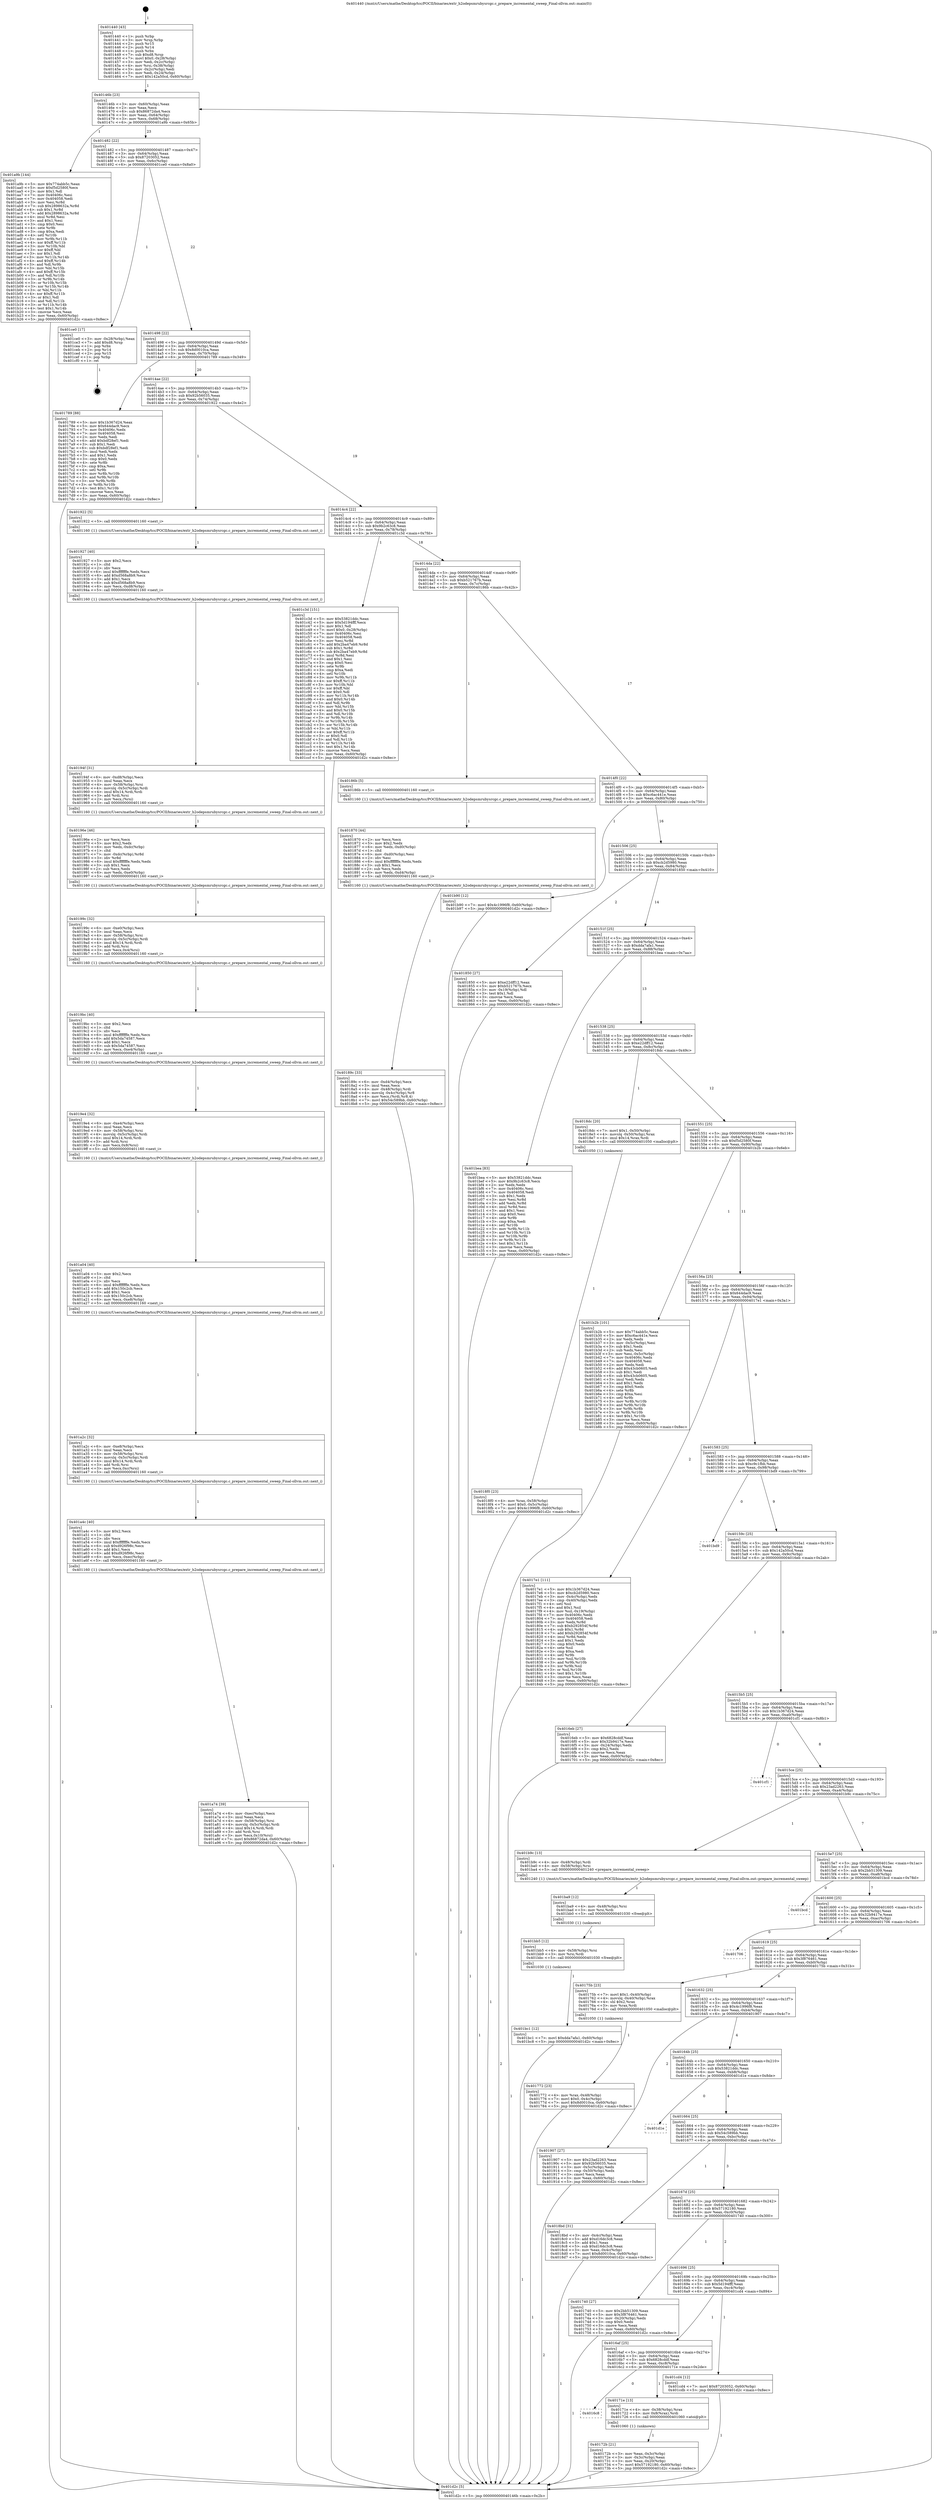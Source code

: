 digraph "0x401440" {
  label = "0x401440 (/mnt/c/Users/mathe/Desktop/tcc/POCII/binaries/extr_h2odepsmrubysrcgc.c_prepare_incremental_sweep_Final-ollvm.out::main(0))"
  labelloc = "t"
  node[shape=record]

  Entry [label="",width=0.3,height=0.3,shape=circle,fillcolor=black,style=filled]
  "0x40146b" [label="{
     0x40146b [23]\l
     | [instrs]\l
     &nbsp;&nbsp;0x40146b \<+3\>: mov -0x60(%rbp),%eax\l
     &nbsp;&nbsp;0x40146e \<+2\>: mov %eax,%ecx\l
     &nbsp;&nbsp;0x401470 \<+6\>: sub $0x86872da4,%ecx\l
     &nbsp;&nbsp;0x401476 \<+3\>: mov %eax,-0x64(%rbp)\l
     &nbsp;&nbsp;0x401479 \<+3\>: mov %ecx,-0x68(%rbp)\l
     &nbsp;&nbsp;0x40147c \<+6\>: je 0000000000401a9b \<main+0x65b\>\l
  }"]
  "0x401a9b" [label="{
     0x401a9b [144]\l
     | [instrs]\l
     &nbsp;&nbsp;0x401a9b \<+5\>: mov $0x774abb5c,%eax\l
     &nbsp;&nbsp;0x401aa0 \<+5\>: mov $0xf5d2580f,%ecx\l
     &nbsp;&nbsp;0x401aa5 \<+2\>: mov $0x1,%dl\l
     &nbsp;&nbsp;0x401aa7 \<+7\>: mov 0x40406c,%esi\l
     &nbsp;&nbsp;0x401aae \<+7\>: mov 0x404058,%edi\l
     &nbsp;&nbsp;0x401ab5 \<+3\>: mov %esi,%r8d\l
     &nbsp;&nbsp;0x401ab8 \<+7\>: sub $0x2898632a,%r8d\l
     &nbsp;&nbsp;0x401abf \<+4\>: sub $0x1,%r8d\l
     &nbsp;&nbsp;0x401ac3 \<+7\>: add $0x2898632a,%r8d\l
     &nbsp;&nbsp;0x401aca \<+4\>: imul %r8d,%esi\l
     &nbsp;&nbsp;0x401ace \<+3\>: and $0x1,%esi\l
     &nbsp;&nbsp;0x401ad1 \<+3\>: cmp $0x0,%esi\l
     &nbsp;&nbsp;0x401ad4 \<+4\>: sete %r9b\l
     &nbsp;&nbsp;0x401ad8 \<+3\>: cmp $0xa,%edi\l
     &nbsp;&nbsp;0x401adb \<+4\>: setl %r10b\l
     &nbsp;&nbsp;0x401adf \<+3\>: mov %r9b,%r11b\l
     &nbsp;&nbsp;0x401ae2 \<+4\>: xor $0xff,%r11b\l
     &nbsp;&nbsp;0x401ae6 \<+3\>: mov %r10b,%bl\l
     &nbsp;&nbsp;0x401ae9 \<+3\>: xor $0xff,%bl\l
     &nbsp;&nbsp;0x401aec \<+3\>: xor $0x1,%dl\l
     &nbsp;&nbsp;0x401aef \<+3\>: mov %r11b,%r14b\l
     &nbsp;&nbsp;0x401af2 \<+4\>: and $0xff,%r14b\l
     &nbsp;&nbsp;0x401af6 \<+3\>: and %dl,%r9b\l
     &nbsp;&nbsp;0x401af9 \<+3\>: mov %bl,%r15b\l
     &nbsp;&nbsp;0x401afc \<+4\>: and $0xff,%r15b\l
     &nbsp;&nbsp;0x401b00 \<+3\>: and %dl,%r10b\l
     &nbsp;&nbsp;0x401b03 \<+3\>: or %r9b,%r14b\l
     &nbsp;&nbsp;0x401b06 \<+3\>: or %r10b,%r15b\l
     &nbsp;&nbsp;0x401b09 \<+3\>: xor %r15b,%r14b\l
     &nbsp;&nbsp;0x401b0c \<+3\>: or %bl,%r11b\l
     &nbsp;&nbsp;0x401b0f \<+4\>: xor $0xff,%r11b\l
     &nbsp;&nbsp;0x401b13 \<+3\>: or $0x1,%dl\l
     &nbsp;&nbsp;0x401b16 \<+3\>: and %dl,%r11b\l
     &nbsp;&nbsp;0x401b19 \<+3\>: or %r11b,%r14b\l
     &nbsp;&nbsp;0x401b1c \<+4\>: test $0x1,%r14b\l
     &nbsp;&nbsp;0x401b20 \<+3\>: cmovne %ecx,%eax\l
     &nbsp;&nbsp;0x401b23 \<+3\>: mov %eax,-0x60(%rbp)\l
     &nbsp;&nbsp;0x401b26 \<+5\>: jmp 0000000000401d2c \<main+0x8ec\>\l
  }"]
  "0x401482" [label="{
     0x401482 [22]\l
     | [instrs]\l
     &nbsp;&nbsp;0x401482 \<+5\>: jmp 0000000000401487 \<main+0x47\>\l
     &nbsp;&nbsp;0x401487 \<+3\>: mov -0x64(%rbp),%eax\l
     &nbsp;&nbsp;0x40148a \<+5\>: sub $0x87203052,%eax\l
     &nbsp;&nbsp;0x40148f \<+3\>: mov %eax,-0x6c(%rbp)\l
     &nbsp;&nbsp;0x401492 \<+6\>: je 0000000000401ce0 \<main+0x8a0\>\l
  }"]
  Exit [label="",width=0.3,height=0.3,shape=circle,fillcolor=black,style=filled,peripheries=2]
  "0x401ce0" [label="{
     0x401ce0 [17]\l
     | [instrs]\l
     &nbsp;&nbsp;0x401ce0 \<+3\>: mov -0x28(%rbp),%eax\l
     &nbsp;&nbsp;0x401ce3 \<+7\>: add $0xd8,%rsp\l
     &nbsp;&nbsp;0x401cea \<+1\>: pop %rbx\l
     &nbsp;&nbsp;0x401ceb \<+2\>: pop %r14\l
     &nbsp;&nbsp;0x401ced \<+2\>: pop %r15\l
     &nbsp;&nbsp;0x401cef \<+1\>: pop %rbp\l
     &nbsp;&nbsp;0x401cf0 \<+1\>: ret\l
  }"]
  "0x401498" [label="{
     0x401498 [22]\l
     | [instrs]\l
     &nbsp;&nbsp;0x401498 \<+5\>: jmp 000000000040149d \<main+0x5d\>\l
     &nbsp;&nbsp;0x40149d \<+3\>: mov -0x64(%rbp),%eax\l
     &nbsp;&nbsp;0x4014a0 \<+5\>: sub $0x8d0010ca,%eax\l
     &nbsp;&nbsp;0x4014a5 \<+3\>: mov %eax,-0x70(%rbp)\l
     &nbsp;&nbsp;0x4014a8 \<+6\>: je 0000000000401789 \<main+0x349\>\l
  }"]
  "0x401bc1" [label="{
     0x401bc1 [12]\l
     | [instrs]\l
     &nbsp;&nbsp;0x401bc1 \<+7\>: movl $0xdda7afa1,-0x60(%rbp)\l
     &nbsp;&nbsp;0x401bc8 \<+5\>: jmp 0000000000401d2c \<main+0x8ec\>\l
  }"]
  "0x401789" [label="{
     0x401789 [88]\l
     | [instrs]\l
     &nbsp;&nbsp;0x401789 \<+5\>: mov $0x1b367d24,%eax\l
     &nbsp;&nbsp;0x40178e \<+5\>: mov $0x644dac9,%ecx\l
     &nbsp;&nbsp;0x401793 \<+7\>: mov 0x40406c,%edx\l
     &nbsp;&nbsp;0x40179a \<+7\>: mov 0x404058,%esi\l
     &nbsp;&nbsp;0x4017a1 \<+2\>: mov %edx,%edi\l
     &nbsp;&nbsp;0x4017a3 \<+6\>: add $0xbdf28ef1,%edi\l
     &nbsp;&nbsp;0x4017a9 \<+3\>: sub $0x1,%edi\l
     &nbsp;&nbsp;0x4017ac \<+6\>: sub $0xbdf28ef1,%edi\l
     &nbsp;&nbsp;0x4017b2 \<+3\>: imul %edi,%edx\l
     &nbsp;&nbsp;0x4017b5 \<+3\>: and $0x1,%edx\l
     &nbsp;&nbsp;0x4017b8 \<+3\>: cmp $0x0,%edx\l
     &nbsp;&nbsp;0x4017bb \<+4\>: sete %r8b\l
     &nbsp;&nbsp;0x4017bf \<+3\>: cmp $0xa,%esi\l
     &nbsp;&nbsp;0x4017c2 \<+4\>: setl %r9b\l
     &nbsp;&nbsp;0x4017c6 \<+3\>: mov %r8b,%r10b\l
     &nbsp;&nbsp;0x4017c9 \<+3\>: and %r9b,%r10b\l
     &nbsp;&nbsp;0x4017cc \<+3\>: xor %r9b,%r8b\l
     &nbsp;&nbsp;0x4017cf \<+3\>: or %r8b,%r10b\l
     &nbsp;&nbsp;0x4017d2 \<+4\>: test $0x1,%r10b\l
     &nbsp;&nbsp;0x4017d6 \<+3\>: cmovne %ecx,%eax\l
     &nbsp;&nbsp;0x4017d9 \<+3\>: mov %eax,-0x60(%rbp)\l
     &nbsp;&nbsp;0x4017dc \<+5\>: jmp 0000000000401d2c \<main+0x8ec\>\l
  }"]
  "0x4014ae" [label="{
     0x4014ae [22]\l
     | [instrs]\l
     &nbsp;&nbsp;0x4014ae \<+5\>: jmp 00000000004014b3 \<main+0x73\>\l
     &nbsp;&nbsp;0x4014b3 \<+3\>: mov -0x64(%rbp),%eax\l
     &nbsp;&nbsp;0x4014b6 \<+5\>: sub $0x92b56035,%eax\l
     &nbsp;&nbsp;0x4014bb \<+3\>: mov %eax,-0x74(%rbp)\l
     &nbsp;&nbsp;0x4014be \<+6\>: je 0000000000401922 \<main+0x4e2\>\l
  }"]
  "0x401bb5" [label="{
     0x401bb5 [12]\l
     | [instrs]\l
     &nbsp;&nbsp;0x401bb5 \<+4\>: mov -0x58(%rbp),%rsi\l
     &nbsp;&nbsp;0x401bb9 \<+3\>: mov %rsi,%rdi\l
     &nbsp;&nbsp;0x401bbc \<+5\>: call 0000000000401030 \<free@plt\>\l
     | [calls]\l
     &nbsp;&nbsp;0x401030 \{1\} (unknown)\l
  }"]
  "0x401922" [label="{
     0x401922 [5]\l
     | [instrs]\l
     &nbsp;&nbsp;0x401922 \<+5\>: call 0000000000401160 \<next_i\>\l
     | [calls]\l
     &nbsp;&nbsp;0x401160 \{1\} (/mnt/c/Users/mathe/Desktop/tcc/POCII/binaries/extr_h2odepsmrubysrcgc.c_prepare_incremental_sweep_Final-ollvm.out::next_i)\l
  }"]
  "0x4014c4" [label="{
     0x4014c4 [22]\l
     | [instrs]\l
     &nbsp;&nbsp;0x4014c4 \<+5\>: jmp 00000000004014c9 \<main+0x89\>\l
     &nbsp;&nbsp;0x4014c9 \<+3\>: mov -0x64(%rbp),%eax\l
     &nbsp;&nbsp;0x4014cc \<+5\>: sub $0x9b2c63c8,%eax\l
     &nbsp;&nbsp;0x4014d1 \<+3\>: mov %eax,-0x78(%rbp)\l
     &nbsp;&nbsp;0x4014d4 \<+6\>: je 0000000000401c3d \<main+0x7fd\>\l
  }"]
  "0x401ba9" [label="{
     0x401ba9 [12]\l
     | [instrs]\l
     &nbsp;&nbsp;0x401ba9 \<+4\>: mov -0x48(%rbp),%rsi\l
     &nbsp;&nbsp;0x401bad \<+3\>: mov %rsi,%rdi\l
     &nbsp;&nbsp;0x401bb0 \<+5\>: call 0000000000401030 \<free@plt\>\l
     | [calls]\l
     &nbsp;&nbsp;0x401030 \{1\} (unknown)\l
  }"]
  "0x401c3d" [label="{
     0x401c3d [151]\l
     | [instrs]\l
     &nbsp;&nbsp;0x401c3d \<+5\>: mov $0x53821ddc,%eax\l
     &nbsp;&nbsp;0x401c42 \<+5\>: mov $0x5d194fff,%ecx\l
     &nbsp;&nbsp;0x401c47 \<+2\>: mov $0x1,%dl\l
     &nbsp;&nbsp;0x401c49 \<+7\>: movl $0x0,-0x28(%rbp)\l
     &nbsp;&nbsp;0x401c50 \<+7\>: mov 0x40406c,%esi\l
     &nbsp;&nbsp;0x401c57 \<+7\>: mov 0x404058,%edi\l
     &nbsp;&nbsp;0x401c5e \<+3\>: mov %esi,%r8d\l
     &nbsp;&nbsp;0x401c61 \<+7\>: add $0x2ba47eb9,%r8d\l
     &nbsp;&nbsp;0x401c68 \<+4\>: sub $0x1,%r8d\l
     &nbsp;&nbsp;0x401c6c \<+7\>: sub $0x2ba47eb9,%r8d\l
     &nbsp;&nbsp;0x401c73 \<+4\>: imul %r8d,%esi\l
     &nbsp;&nbsp;0x401c77 \<+3\>: and $0x1,%esi\l
     &nbsp;&nbsp;0x401c7a \<+3\>: cmp $0x0,%esi\l
     &nbsp;&nbsp;0x401c7d \<+4\>: sete %r9b\l
     &nbsp;&nbsp;0x401c81 \<+3\>: cmp $0xa,%edi\l
     &nbsp;&nbsp;0x401c84 \<+4\>: setl %r10b\l
     &nbsp;&nbsp;0x401c88 \<+3\>: mov %r9b,%r11b\l
     &nbsp;&nbsp;0x401c8b \<+4\>: xor $0xff,%r11b\l
     &nbsp;&nbsp;0x401c8f \<+3\>: mov %r10b,%bl\l
     &nbsp;&nbsp;0x401c92 \<+3\>: xor $0xff,%bl\l
     &nbsp;&nbsp;0x401c95 \<+3\>: xor $0x0,%dl\l
     &nbsp;&nbsp;0x401c98 \<+3\>: mov %r11b,%r14b\l
     &nbsp;&nbsp;0x401c9b \<+4\>: and $0x0,%r14b\l
     &nbsp;&nbsp;0x401c9f \<+3\>: and %dl,%r9b\l
     &nbsp;&nbsp;0x401ca2 \<+3\>: mov %bl,%r15b\l
     &nbsp;&nbsp;0x401ca5 \<+4\>: and $0x0,%r15b\l
     &nbsp;&nbsp;0x401ca9 \<+3\>: and %dl,%r10b\l
     &nbsp;&nbsp;0x401cac \<+3\>: or %r9b,%r14b\l
     &nbsp;&nbsp;0x401caf \<+3\>: or %r10b,%r15b\l
     &nbsp;&nbsp;0x401cb2 \<+3\>: xor %r15b,%r14b\l
     &nbsp;&nbsp;0x401cb5 \<+3\>: or %bl,%r11b\l
     &nbsp;&nbsp;0x401cb8 \<+4\>: xor $0xff,%r11b\l
     &nbsp;&nbsp;0x401cbc \<+3\>: or $0x0,%dl\l
     &nbsp;&nbsp;0x401cbf \<+3\>: and %dl,%r11b\l
     &nbsp;&nbsp;0x401cc2 \<+3\>: or %r11b,%r14b\l
     &nbsp;&nbsp;0x401cc5 \<+4\>: test $0x1,%r14b\l
     &nbsp;&nbsp;0x401cc9 \<+3\>: cmovne %ecx,%eax\l
     &nbsp;&nbsp;0x401ccc \<+3\>: mov %eax,-0x60(%rbp)\l
     &nbsp;&nbsp;0x401ccf \<+5\>: jmp 0000000000401d2c \<main+0x8ec\>\l
  }"]
  "0x4014da" [label="{
     0x4014da [22]\l
     | [instrs]\l
     &nbsp;&nbsp;0x4014da \<+5\>: jmp 00000000004014df \<main+0x9f\>\l
     &nbsp;&nbsp;0x4014df \<+3\>: mov -0x64(%rbp),%eax\l
     &nbsp;&nbsp;0x4014e2 \<+5\>: sub $0xb521767b,%eax\l
     &nbsp;&nbsp;0x4014e7 \<+3\>: mov %eax,-0x7c(%rbp)\l
     &nbsp;&nbsp;0x4014ea \<+6\>: je 000000000040186b \<main+0x42b\>\l
  }"]
  "0x401a74" [label="{
     0x401a74 [39]\l
     | [instrs]\l
     &nbsp;&nbsp;0x401a74 \<+6\>: mov -0xec(%rbp),%ecx\l
     &nbsp;&nbsp;0x401a7a \<+3\>: imul %eax,%ecx\l
     &nbsp;&nbsp;0x401a7d \<+4\>: mov -0x58(%rbp),%rsi\l
     &nbsp;&nbsp;0x401a81 \<+4\>: movslq -0x5c(%rbp),%rdi\l
     &nbsp;&nbsp;0x401a85 \<+4\>: imul $0x14,%rdi,%rdi\l
     &nbsp;&nbsp;0x401a89 \<+3\>: add %rdi,%rsi\l
     &nbsp;&nbsp;0x401a8c \<+3\>: mov %ecx,0x10(%rsi)\l
     &nbsp;&nbsp;0x401a8f \<+7\>: movl $0x86872da4,-0x60(%rbp)\l
     &nbsp;&nbsp;0x401a96 \<+5\>: jmp 0000000000401d2c \<main+0x8ec\>\l
  }"]
  "0x40186b" [label="{
     0x40186b [5]\l
     | [instrs]\l
     &nbsp;&nbsp;0x40186b \<+5\>: call 0000000000401160 \<next_i\>\l
     | [calls]\l
     &nbsp;&nbsp;0x401160 \{1\} (/mnt/c/Users/mathe/Desktop/tcc/POCII/binaries/extr_h2odepsmrubysrcgc.c_prepare_incremental_sweep_Final-ollvm.out::next_i)\l
  }"]
  "0x4014f0" [label="{
     0x4014f0 [22]\l
     | [instrs]\l
     &nbsp;&nbsp;0x4014f0 \<+5\>: jmp 00000000004014f5 \<main+0xb5\>\l
     &nbsp;&nbsp;0x4014f5 \<+3\>: mov -0x64(%rbp),%eax\l
     &nbsp;&nbsp;0x4014f8 \<+5\>: sub $0xc6ac441e,%eax\l
     &nbsp;&nbsp;0x4014fd \<+3\>: mov %eax,-0x80(%rbp)\l
     &nbsp;&nbsp;0x401500 \<+6\>: je 0000000000401b90 \<main+0x750\>\l
  }"]
  "0x401a4c" [label="{
     0x401a4c [40]\l
     | [instrs]\l
     &nbsp;&nbsp;0x401a4c \<+5\>: mov $0x2,%ecx\l
     &nbsp;&nbsp;0x401a51 \<+1\>: cltd\l
     &nbsp;&nbsp;0x401a52 \<+2\>: idiv %ecx\l
     &nbsp;&nbsp;0x401a54 \<+6\>: imul $0xfffffffe,%edx,%ecx\l
     &nbsp;&nbsp;0x401a5a \<+6\>: sub $0xd926f98c,%ecx\l
     &nbsp;&nbsp;0x401a60 \<+3\>: add $0x1,%ecx\l
     &nbsp;&nbsp;0x401a63 \<+6\>: add $0xd926f98c,%ecx\l
     &nbsp;&nbsp;0x401a69 \<+6\>: mov %ecx,-0xec(%rbp)\l
     &nbsp;&nbsp;0x401a6f \<+5\>: call 0000000000401160 \<next_i\>\l
     | [calls]\l
     &nbsp;&nbsp;0x401160 \{1\} (/mnt/c/Users/mathe/Desktop/tcc/POCII/binaries/extr_h2odepsmrubysrcgc.c_prepare_incremental_sweep_Final-ollvm.out::next_i)\l
  }"]
  "0x401b90" [label="{
     0x401b90 [12]\l
     | [instrs]\l
     &nbsp;&nbsp;0x401b90 \<+7\>: movl $0x4c1996f8,-0x60(%rbp)\l
     &nbsp;&nbsp;0x401b97 \<+5\>: jmp 0000000000401d2c \<main+0x8ec\>\l
  }"]
  "0x401506" [label="{
     0x401506 [25]\l
     | [instrs]\l
     &nbsp;&nbsp;0x401506 \<+5\>: jmp 000000000040150b \<main+0xcb\>\l
     &nbsp;&nbsp;0x40150b \<+3\>: mov -0x64(%rbp),%eax\l
     &nbsp;&nbsp;0x40150e \<+5\>: sub $0xcb2d5980,%eax\l
     &nbsp;&nbsp;0x401513 \<+6\>: mov %eax,-0x84(%rbp)\l
     &nbsp;&nbsp;0x401519 \<+6\>: je 0000000000401850 \<main+0x410\>\l
  }"]
  "0x401a2c" [label="{
     0x401a2c [32]\l
     | [instrs]\l
     &nbsp;&nbsp;0x401a2c \<+6\>: mov -0xe8(%rbp),%ecx\l
     &nbsp;&nbsp;0x401a32 \<+3\>: imul %eax,%ecx\l
     &nbsp;&nbsp;0x401a35 \<+4\>: mov -0x58(%rbp),%rsi\l
     &nbsp;&nbsp;0x401a39 \<+4\>: movslq -0x5c(%rbp),%rdi\l
     &nbsp;&nbsp;0x401a3d \<+4\>: imul $0x14,%rdi,%rdi\l
     &nbsp;&nbsp;0x401a41 \<+3\>: add %rdi,%rsi\l
     &nbsp;&nbsp;0x401a44 \<+3\>: mov %ecx,0xc(%rsi)\l
     &nbsp;&nbsp;0x401a47 \<+5\>: call 0000000000401160 \<next_i\>\l
     | [calls]\l
     &nbsp;&nbsp;0x401160 \{1\} (/mnt/c/Users/mathe/Desktop/tcc/POCII/binaries/extr_h2odepsmrubysrcgc.c_prepare_incremental_sweep_Final-ollvm.out::next_i)\l
  }"]
  "0x401850" [label="{
     0x401850 [27]\l
     | [instrs]\l
     &nbsp;&nbsp;0x401850 \<+5\>: mov $0xe22dff12,%eax\l
     &nbsp;&nbsp;0x401855 \<+5\>: mov $0xb521767b,%ecx\l
     &nbsp;&nbsp;0x40185a \<+3\>: mov -0x19(%rbp),%dl\l
     &nbsp;&nbsp;0x40185d \<+3\>: test $0x1,%dl\l
     &nbsp;&nbsp;0x401860 \<+3\>: cmovne %ecx,%eax\l
     &nbsp;&nbsp;0x401863 \<+3\>: mov %eax,-0x60(%rbp)\l
     &nbsp;&nbsp;0x401866 \<+5\>: jmp 0000000000401d2c \<main+0x8ec\>\l
  }"]
  "0x40151f" [label="{
     0x40151f [25]\l
     | [instrs]\l
     &nbsp;&nbsp;0x40151f \<+5\>: jmp 0000000000401524 \<main+0xe4\>\l
     &nbsp;&nbsp;0x401524 \<+3\>: mov -0x64(%rbp),%eax\l
     &nbsp;&nbsp;0x401527 \<+5\>: sub $0xdda7afa1,%eax\l
     &nbsp;&nbsp;0x40152c \<+6\>: mov %eax,-0x88(%rbp)\l
     &nbsp;&nbsp;0x401532 \<+6\>: je 0000000000401bea \<main+0x7aa\>\l
  }"]
  "0x401a04" [label="{
     0x401a04 [40]\l
     | [instrs]\l
     &nbsp;&nbsp;0x401a04 \<+5\>: mov $0x2,%ecx\l
     &nbsp;&nbsp;0x401a09 \<+1\>: cltd\l
     &nbsp;&nbsp;0x401a0a \<+2\>: idiv %ecx\l
     &nbsp;&nbsp;0x401a0c \<+6\>: imul $0xfffffffe,%edx,%ecx\l
     &nbsp;&nbsp;0x401a12 \<+6\>: add $0x150c2cb,%ecx\l
     &nbsp;&nbsp;0x401a18 \<+3\>: add $0x1,%ecx\l
     &nbsp;&nbsp;0x401a1b \<+6\>: sub $0x150c2cb,%ecx\l
     &nbsp;&nbsp;0x401a21 \<+6\>: mov %ecx,-0xe8(%rbp)\l
     &nbsp;&nbsp;0x401a27 \<+5\>: call 0000000000401160 \<next_i\>\l
     | [calls]\l
     &nbsp;&nbsp;0x401160 \{1\} (/mnt/c/Users/mathe/Desktop/tcc/POCII/binaries/extr_h2odepsmrubysrcgc.c_prepare_incremental_sweep_Final-ollvm.out::next_i)\l
  }"]
  "0x401bea" [label="{
     0x401bea [83]\l
     | [instrs]\l
     &nbsp;&nbsp;0x401bea \<+5\>: mov $0x53821ddc,%eax\l
     &nbsp;&nbsp;0x401bef \<+5\>: mov $0x9b2c63c8,%ecx\l
     &nbsp;&nbsp;0x401bf4 \<+2\>: xor %edx,%edx\l
     &nbsp;&nbsp;0x401bf6 \<+7\>: mov 0x40406c,%esi\l
     &nbsp;&nbsp;0x401bfd \<+7\>: mov 0x404058,%edi\l
     &nbsp;&nbsp;0x401c04 \<+3\>: sub $0x1,%edx\l
     &nbsp;&nbsp;0x401c07 \<+3\>: mov %esi,%r8d\l
     &nbsp;&nbsp;0x401c0a \<+3\>: add %edx,%r8d\l
     &nbsp;&nbsp;0x401c0d \<+4\>: imul %r8d,%esi\l
     &nbsp;&nbsp;0x401c11 \<+3\>: and $0x1,%esi\l
     &nbsp;&nbsp;0x401c14 \<+3\>: cmp $0x0,%esi\l
     &nbsp;&nbsp;0x401c17 \<+4\>: sete %r9b\l
     &nbsp;&nbsp;0x401c1b \<+3\>: cmp $0xa,%edi\l
     &nbsp;&nbsp;0x401c1e \<+4\>: setl %r10b\l
     &nbsp;&nbsp;0x401c22 \<+3\>: mov %r9b,%r11b\l
     &nbsp;&nbsp;0x401c25 \<+3\>: and %r10b,%r11b\l
     &nbsp;&nbsp;0x401c28 \<+3\>: xor %r10b,%r9b\l
     &nbsp;&nbsp;0x401c2b \<+3\>: or %r9b,%r11b\l
     &nbsp;&nbsp;0x401c2e \<+4\>: test $0x1,%r11b\l
     &nbsp;&nbsp;0x401c32 \<+3\>: cmovne %ecx,%eax\l
     &nbsp;&nbsp;0x401c35 \<+3\>: mov %eax,-0x60(%rbp)\l
     &nbsp;&nbsp;0x401c38 \<+5\>: jmp 0000000000401d2c \<main+0x8ec\>\l
  }"]
  "0x401538" [label="{
     0x401538 [25]\l
     | [instrs]\l
     &nbsp;&nbsp;0x401538 \<+5\>: jmp 000000000040153d \<main+0xfd\>\l
     &nbsp;&nbsp;0x40153d \<+3\>: mov -0x64(%rbp),%eax\l
     &nbsp;&nbsp;0x401540 \<+5\>: sub $0xe22dff12,%eax\l
     &nbsp;&nbsp;0x401545 \<+6\>: mov %eax,-0x8c(%rbp)\l
     &nbsp;&nbsp;0x40154b \<+6\>: je 00000000004018dc \<main+0x49c\>\l
  }"]
  "0x4019e4" [label="{
     0x4019e4 [32]\l
     | [instrs]\l
     &nbsp;&nbsp;0x4019e4 \<+6\>: mov -0xe4(%rbp),%ecx\l
     &nbsp;&nbsp;0x4019ea \<+3\>: imul %eax,%ecx\l
     &nbsp;&nbsp;0x4019ed \<+4\>: mov -0x58(%rbp),%rsi\l
     &nbsp;&nbsp;0x4019f1 \<+4\>: movslq -0x5c(%rbp),%rdi\l
     &nbsp;&nbsp;0x4019f5 \<+4\>: imul $0x14,%rdi,%rdi\l
     &nbsp;&nbsp;0x4019f9 \<+3\>: add %rdi,%rsi\l
     &nbsp;&nbsp;0x4019fc \<+3\>: mov %ecx,0x8(%rsi)\l
     &nbsp;&nbsp;0x4019ff \<+5\>: call 0000000000401160 \<next_i\>\l
     | [calls]\l
     &nbsp;&nbsp;0x401160 \{1\} (/mnt/c/Users/mathe/Desktop/tcc/POCII/binaries/extr_h2odepsmrubysrcgc.c_prepare_incremental_sweep_Final-ollvm.out::next_i)\l
  }"]
  "0x4018dc" [label="{
     0x4018dc [20]\l
     | [instrs]\l
     &nbsp;&nbsp;0x4018dc \<+7\>: movl $0x1,-0x50(%rbp)\l
     &nbsp;&nbsp;0x4018e3 \<+4\>: movslq -0x50(%rbp),%rax\l
     &nbsp;&nbsp;0x4018e7 \<+4\>: imul $0x14,%rax,%rdi\l
     &nbsp;&nbsp;0x4018eb \<+5\>: call 0000000000401050 \<malloc@plt\>\l
     | [calls]\l
     &nbsp;&nbsp;0x401050 \{1\} (unknown)\l
  }"]
  "0x401551" [label="{
     0x401551 [25]\l
     | [instrs]\l
     &nbsp;&nbsp;0x401551 \<+5\>: jmp 0000000000401556 \<main+0x116\>\l
     &nbsp;&nbsp;0x401556 \<+3\>: mov -0x64(%rbp),%eax\l
     &nbsp;&nbsp;0x401559 \<+5\>: sub $0xf5d2580f,%eax\l
     &nbsp;&nbsp;0x40155e \<+6\>: mov %eax,-0x90(%rbp)\l
     &nbsp;&nbsp;0x401564 \<+6\>: je 0000000000401b2b \<main+0x6eb\>\l
  }"]
  "0x4019bc" [label="{
     0x4019bc [40]\l
     | [instrs]\l
     &nbsp;&nbsp;0x4019bc \<+5\>: mov $0x2,%ecx\l
     &nbsp;&nbsp;0x4019c1 \<+1\>: cltd\l
     &nbsp;&nbsp;0x4019c2 \<+2\>: idiv %ecx\l
     &nbsp;&nbsp;0x4019c4 \<+6\>: imul $0xfffffffe,%edx,%ecx\l
     &nbsp;&nbsp;0x4019ca \<+6\>: add $0x5da74587,%ecx\l
     &nbsp;&nbsp;0x4019d0 \<+3\>: add $0x1,%ecx\l
     &nbsp;&nbsp;0x4019d3 \<+6\>: sub $0x5da74587,%ecx\l
     &nbsp;&nbsp;0x4019d9 \<+6\>: mov %ecx,-0xe4(%rbp)\l
     &nbsp;&nbsp;0x4019df \<+5\>: call 0000000000401160 \<next_i\>\l
     | [calls]\l
     &nbsp;&nbsp;0x401160 \{1\} (/mnt/c/Users/mathe/Desktop/tcc/POCII/binaries/extr_h2odepsmrubysrcgc.c_prepare_incremental_sweep_Final-ollvm.out::next_i)\l
  }"]
  "0x401b2b" [label="{
     0x401b2b [101]\l
     | [instrs]\l
     &nbsp;&nbsp;0x401b2b \<+5\>: mov $0x774abb5c,%eax\l
     &nbsp;&nbsp;0x401b30 \<+5\>: mov $0xc6ac441e,%ecx\l
     &nbsp;&nbsp;0x401b35 \<+2\>: xor %edx,%edx\l
     &nbsp;&nbsp;0x401b37 \<+3\>: mov -0x5c(%rbp),%esi\l
     &nbsp;&nbsp;0x401b3a \<+3\>: sub $0x1,%edx\l
     &nbsp;&nbsp;0x401b3d \<+2\>: sub %edx,%esi\l
     &nbsp;&nbsp;0x401b3f \<+3\>: mov %esi,-0x5c(%rbp)\l
     &nbsp;&nbsp;0x401b42 \<+7\>: mov 0x40406c,%edx\l
     &nbsp;&nbsp;0x401b49 \<+7\>: mov 0x404058,%esi\l
     &nbsp;&nbsp;0x401b50 \<+2\>: mov %edx,%edi\l
     &nbsp;&nbsp;0x401b52 \<+6\>: add $0x43cb0605,%edi\l
     &nbsp;&nbsp;0x401b58 \<+3\>: sub $0x1,%edi\l
     &nbsp;&nbsp;0x401b5b \<+6\>: sub $0x43cb0605,%edi\l
     &nbsp;&nbsp;0x401b61 \<+3\>: imul %edi,%edx\l
     &nbsp;&nbsp;0x401b64 \<+3\>: and $0x1,%edx\l
     &nbsp;&nbsp;0x401b67 \<+3\>: cmp $0x0,%edx\l
     &nbsp;&nbsp;0x401b6a \<+4\>: sete %r8b\l
     &nbsp;&nbsp;0x401b6e \<+3\>: cmp $0xa,%esi\l
     &nbsp;&nbsp;0x401b71 \<+4\>: setl %r9b\l
     &nbsp;&nbsp;0x401b75 \<+3\>: mov %r8b,%r10b\l
     &nbsp;&nbsp;0x401b78 \<+3\>: and %r9b,%r10b\l
     &nbsp;&nbsp;0x401b7b \<+3\>: xor %r9b,%r8b\l
     &nbsp;&nbsp;0x401b7e \<+3\>: or %r8b,%r10b\l
     &nbsp;&nbsp;0x401b81 \<+4\>: test $0x1,%r10b\l
     &nbsp;&nbsp;0x401b85 \<+3\>: cmovne %ecx,%eax\l
     &nbsp;&nbsp;0x401b88 \<+3\>: mov %eax,-0x60(%rbp)\l
     &nbsp;&nbsp;0x401b8b \<+5\>: jmp 0000000000401d2c \<main+0x8ec\>\l
  }"]
  "0x40156a" [label="{
     0x40156a [25]\l
     | [instrs]\l
     &nbsp;&nbsp;0x40156a \<+5\>: jmp 000000000040156f \<main+0x12f\>\l
     &nbsp;&nbsp;0x40156f \<+3\>: mov -0x64(%rbp),%eax\l
     &nbsp;&nbsp;0x401572 \<+5\>: sub $0x644dac9,%eax\l
     &nbsp;&nbsp;0x401577 \<+6\>: mov %eax,-0x94(%rbp)\l
     &nbsp;&nbsp;0x40157d \<+6\>: je 00000000004017e1 \<main+0x3a1\>\l
  }"]
  "0x40199c" [label="{
     0x40199c [32]\l
     | [instrs]\l
     &nbsp;&nbsp;0x40199c \<+6\>: mov -0xe0(%rbp),%ecx\l
     &nbsp;&nbsp;0x4019a2 \<+3\>: imul %eax,%ecx\l
     &nbsp;&nbsp;0x4019a5 \<+4\>: mov -0x58(%rbp),%rsi\l
     &nbsp;&nbsp;0x4019a9 \<+4\>: movslq -0x5c(%rbp),%rdi\l
     &nbsp;&nbsp;0x4019ad \<+4\>: imul $0x14,%rdi,%rdi\l
     &nbsp;&nbsp;0x4019b1 \<+3\>: add %rdi,%rsi\l
     &nbsp;&nbsp;0x4019b4 \<+3\>: mov %ecx,0x4(%rsi)\l
     &nbsp;&nbsp;0x4019b7 \<+5\>: call 0000000000401160 \<next_i\>\l
     | [calls]\l
     &nbsp;&nbsp;0x401160 \{1\} (/mnt/c/Users/mathe/Desktop/tcc/POCII/binaries/extr_h2odepsmrubysrcgc.c_prepare_incremental_sweep_Final-ollvm.out::next_i)\l
  }"]
  "0x4017e1" [label="{
     0x4017e1 [111]\l
     | [instrs]\l
     &nbsp;&nbsp;0x4017e1 \<+5\>: mov $0x1b367d24,%eax\l
     &nbsp;&nbsp;0x4017e6 \<+5\>: mov $0xcb2d5980,%ecx\l
     &nbsp;&nbsp;0x4017eb \<+3\>: mov -0x4c(%rbp),%edx\l
     &nbsp;&nbsp;0x4017ee \<+3\>: cmp -0x40(%rbp),%edx\l
     &nbsp;&nbsp;0x4017f1 \<+4\>: setl %sil\l
     &nbsp;&nbsp;0x4017f5 \<+4\>: and $0x1,%sil\l
     &nbsp;&nbsp;0x4017f9 \<+4\>: mov %sil,-0x19(%rbp)\l
     &nbsp;&nbsp;0x4017fd \<+7\>: mov 0x40406c,%edx\l
     &nbsp;&nbsp;0x401804 \<+7\>: mov 0x404058,%edi\l
     &nbsp;&nbsp;0x40180b \<+3\>: mov %edx,%r8d\l
     &nbsp;&nbsp;0x40180e \<+7\>: sub $0xb292854f,%r8d\l
     &nbsp;&nbsp;0x401815 \<+4\>: sub $0x1,%r8d\l
     &nbsp;&nbsp;0x401819 \<+7\>: add $0xb292854f,%r8d\l
     &nbsp;&nbsp;0x401820 \<+4\>: imul %r8d,%edx\l
     &nbsp;&nbsp;0x401824 \<+3\>: and $0x1,%edx\l
     &nbsp;&nbsp;0x401827 \<+3\>: cmp $0x0,%edx\l
     &nbsp;&nbsp;0x40182a \<+4\>: sete %sil\l
     &nbsp;&nbsp;0x40182e \<+3\>: cmp $0xa,%edi\l
     &nbsp;&nbsp;0x401831 \<+4\>: setl %r9b\l
     &nbsp;&nbsp;0x401835 \<+3\>: mov %sil,%r10b\l
     &nbsp;&nbsp;0x401838 \<+3\>: and %r9b,%r10b\l
     &nbsp;&nbsp;0x40183b \<+3\>: xor %r9b,%sil\l
     &nbsp;&nbsp;0x40183e \<+3\>: or %sil,%r10b\l
     &nbsp;&nbsp;0x401841 \<+4\>: test $0x1,%r10b\l
     &nbsp;&nbsp;0x401845 \<+3\>: cmovne %ecx,%eax\l
     &nbsp;&nbsp;0x401848 \<+3\>: mov %eax,-0x60(%rbp)\l
     &nbsp;&nbsp;0x40184b \<+5\>: jmp 0000000000401d2c \<main+0x8ec\>\l
  }"]
  "0x401583" [label="{
     0x401583 [25]\l
     | [instrs]\l
     &nbsp;&nbsp;0x401583 \<+5\>: jmp 0000000000401588 \<main+0x148\>\l
     &nbsp;&nbsp;0x401588 \<+3\>: mov -0x64(%rbp),%eax\l
     &nbsp;&nbsp;0x40158b \<+5\>: sub $0xc9c1fbb,%eax\l
     &nbsp;&nbsp;0x401590 \<+6\>: mov %eax,-0x98(%rbp)\l
     &nbsp;&nbsp;0x401596 \<+6\>: je 0000000000401bd9 \<main+0x799\>\l
  }"]
  "0x40196e" [label="{
     0x40196e [46]\l
     | [instrs]\l
     &nbsp;&nbsp;0x40196e \<+2\>: xor %ecx,%ecx\l
     &nbsp;&nbsp;0x401970 \<+5\>: mov $0x2,%edx\l
     &nbsp;&nbsp;0x401975 \<+6\>: mov %edx,-0xdc(%rbp)\l
     &nbsp;&nbsp;0x40197b \<+1\>: cltd\l
     &nbsp;&nbsp;0x40197c \<+7\>: mov -0xdc(%rbp),%r8d\l
     &nbsp;&nbsp;0x401983 \<+3\>: idiv %r8d\l
     &nbsp;&nbsp;0x401986 \<+6\>: imul $0xfffffffe,%edx,%edx\l
     &nbsp;&nbsp;0x40198c \<+3\>: sub $0x1,%ecx\l
     &nbsp;&nbsp;0x40198f \<+2\>: sub %ecx,%edx\l
     &nbsp;&nbsp;0x401991 \<+6\>: mov %edx,-0xe0(%rbp)\l
     &nbsp;&nbsp;0x401997 \<+5\>: call 0000000000401160 \<next_i\>\l
     | [calls]\l
     &nbsp;&nbsp;0x401160 \{1\} (/mnt/c/Users/mathe/Desktop/tcc/POCII/binaries/extr_h2odepsmrubysrcgc.c_prepare_incremental_sweep_Final-ollvm.out::next_i)\l
  }"]
  "0x401bd9" [label="{
     0x401bd9\l
  }", style=dashed]
  "0x40159c" [label="{
     0x40159c [25]\l
     | [instrs]\l
     &nbsp;&nbsp;0x40159c \<+5\>: jmp 00000000004015a1 \<main+0x161\>\l
     &nbsp;&nbsp;0x4015a1 \<+3\>: mov -0x64(%rbp),%eax\l
     &nbsp;&nbsp;0x4015a4 \<+5\>: sub $0x142a50cd,%eax\l
     &nbsp;&nbsp;0x4015a9 \<+6\>: mov %eax,-0x9c(%rbp)\l
     &nbsp;&nbsp;0x4015af \<+6\>: je 00000000004016eb \<main+0x2ab\>\l
  }"]
  "0x40194f" [label="{
     0x40194f [31]\l
     | [instrs]\l
     &nbsp;&nbsp;0x40194f \<+6\>: mov -0xd8(%rbp),%ecx\l
     &nbsp;&nbsp;0x401955 \<+3\>: imul %eax,%ecx\l
     &nbsp;&nbsp;0x401958 \<+4\>: mov -0x58(%rbp),%rsi\l
     &nbsp;&nbsp;0x40195c \<+4\>: movslq -0x5c(%rbp),%rdi\l
     &nbsp;&nbsp;0x401960 \<+4\>: imul $0x14,%rdi,%rdi\l
     &nbsp;&nbsp;0x401964 \<+3\>: add %rdi,%rsi\l
     &nbsp;&nbsp;0x401967 \<+2\>: mov %ecx,(%rsi)\l
     &nbsp;&nbsp;0x401969 \<+5\>: call 0000000000401160 \<next_i\>\l
     | [calls]\l
     &nbsp;&nbsp;0x401160 \{1\} (/mnt/c/Users/mathe/Desktop/tcc/POCII/binaries/extr_h2odepsmrubysrcgc.c_prepare_incremental_sweep_Final-ollvm.out::next_i)\l
  }"]
  "0x4016eb" [label="{
     0x4016eb [27]\l
     | [instrs]\l
     &nbsp;&nbsp;0x4016eb \<+5\>: mov $0x6828cddf,%eax\l
     &nbsp;&nbsp;0x4016f0 \<+5\>: mov $0x32b9417e,%ecx\l
     &nbsp;&nbsp;0x4016f5 \<+3\>: mov -0x24(%rbp),%edx\l
     &nbsp;&nbsp;0x4016f8 \<+3\>: cmp $0x2,%edx\l
     &nbsp;&nbsp;0x4016fb \<+3\>: cmovne %ecx,%eax\l
     &nbsp;&nbsp;0x4016fe \<+3\>: mov %eax,-0x60(%rbp)\l
     &nbsp;&nbsp;0x401701 \<+5\>: jmp 0000000000401d2c \<main+0x8ec\>\l
  }"]
  "0x4015b5" [label="{
     0x4015b5 [25]\l
     | [instrs]\l
     &nbsp;&nbsp;0x4015b5 \<+5\>: jmp 00000000004015ba \<main+0x17a\>\l
     &nbsp;&nbsp;0x4015ba \<+3\>: mov -0x64(%rbp),%eax\l
     &nbsp;&nbsp;0x4015bd \<+5\>: sub $0x1b367d24,%eax\l
     &nbsp;&nbsp;0x4015c2 \<+6\>: mov %eax,-0xa0(%rbp)\l
     &nbsp;&nbsp;0x4015c8 \<+6\>: je 0000000000401cf1 \<main+0x8b1\>\l
  }"]
  "0x401d2c" [label="{
     0x401d2c [5]\l
     | [instrs]\l
     &nbsp;&nbsp;0x401d2c \<+5\>: jmp 000000000040146b \<main+0x2b\>\l
  }"]
  "0x401440" [label="{
     0x401440 [43]\l
     | [instrs]\l
     &nbsp;&nbsp;0x401440 \<+1\>: push %rbp\l
     &nbsp;&nbsp;0x401441 \<+3\>: mov %rsp,%rbp\l
     &nbsp;&nbsp;0x401444 \<+2\>: push %r15\l
     &nbsp;&nbsp;0x401446 \<+2\>: push %r14\l
     &nbsp;&nbsp;0x401448 \<+1\>: push %rbx\l
     &nbsp;&nbsp;0x401449 \<+7\>: sub $0xd8,%rsp\l
     &nbsp;&nbsp;0x401450 \<+7\>: movl $0x0,-0x28(%rbp)\l
     &nbsp;&nbsp;0x401457 \<+3\>: mov %edi,-0x2c(%rbp)\l
     &nbsp;&nbsp;0x40145a \<+4\>: mov %rsi,-0x38(%rbp)\l
     &nbsp;&nbsp;0x40145e \<+3\>: mov -0x2c(%rbp),%edi\l
     &nbsp;&nbsp;0x401461 \<+3\>: mov %edi,-0x24(%rbp)\l
     &nbsp;&nbsp;0x401464 \<+7\>: movl $0x142a50cd,-0x60(%rbp)\l
  }"]
  "0x401927" [label="{
     0x401927 [40]\l
     | [instrs]\l
     &nbsp;&nbsp;0x401927 \<+5\>: mov $0x2,%ecx\l
     &nbsp;&nbsp;0x40192c \<+1\>: cltd\l
     &nbsp;&nbsp;0x40192d \<+2\>: idiv %ecx\l
     &nbsp;&nbsp;0x40192f \<+6\>: imul $0xfffffffe,%edx,%ecx\l
     &nbsp;&nbsp;0x401935 \<+6\>: add $0xd568a8b9,%ecx\l
     &nbsp;&nbsp;0x40193b \<+3\>: add $0x1,%ecx\l
     &nbsp;&nbsp;0x40193e \<+6\>: sub $0xd568a8b9,%ecx\l
     &nbsp;&nbsp;0x401944 \<+6\>: mov %ecx,-0xd8(%rbp)\l
     &nbsp;&nbsp;0x40194a \<+5\>: call 0000000000401160 \<next_i\>\l
     | [calls]\l
     &nbsp;&nbsp;0x401160 \{1\} (/mnt/c/Users/mathe/Desktop/tcc/POCII/binaries/extr_h2odepsmrubysrcgc.c_prepare_incremental_sweep_Final-ollvm.out::next_i)\l
  }"]
  "0x401cf1" [label="{
     0x401cf1\l
  }", style=dashed]
  "0x4015ce" [label="{
     0x4015ce [25]\l
     | [instrs]\l
     &nbsp;&nbsp;0x4015ce \<+5\>: jmp 00000000004015d3 \<main+0x193\>\l
     &nbsp;&nbsp;0x4015d3 \<+3\>: mov -0x64(%rbp),%eax\l
     &nbsp;&nbsp;0x4015d6 \<+5\>: sub $0x23ad2263,%eax\l
     &nbsp;&nbsp;0x4015db \<+6\>: mov %eax,-0xa4(%rbp)\l
     &nbsp;&nbsp;0x4015e1 \<+6\>: je 0000000000401b9c \<main+0x75c\>\l
  }"]
  "0x4018f0" [label="{
     0x4018f0 [23]\l
     | [instrs]\l
     &nbsp;&nbsp;0x4018f0 \<+4\>: mov %rax,-0x58(%rbp)\l
     &nbsp;&nbsp;0x4018f4 \<+7\>: movl $0x0,-0x5c(%rbp)\l
     &nbsp;&nbsp;0x4018fb \<+7\>: movl $0x4c1996f8,-0x60(%rbp)\l
     &nbsp;&nbsp;0x401902 \<+5\>: jmp 0000000000401d2c \<main+0x8ec\>\l
  }"]
  "0x401b9c" [label="{
     0x401b9c [13]\l
     | [instrs]\l
     &nbsp;&nbsp;0x401b9c \<+4\>: mov -0x48(%rbp),%rdi\l
     &nbsp;&nbsp;0x401ba0 \<+4\>: mov -0x58(%rbp),%rsi\l
     &nbsp;&nbsp;0x401ba4 \<+5\>: call 0000000000401240 \<prepare_incremental_sweep\>\l
     | [calls]\l
     &nbsp;&nbsp;0x401240 \{1\} (/mnt/c/Users/mathe/Desktop/tcc/POCII/binaries/extr_h2odepsmrubysrcgc.c_prepare_incremental_sweep_Final-ollvm.out::prepare_incremental_sweep)\l
  }"]
  "0x4015e7" [label="{
     0x4015e7 [25]\l
     | [instrs]\l
     &nbsp;&nbsp;0x4015e7 \<+5\>: jmp 00000000004015ec \<main+0x1ac\>\l
     &nbsp;&nbsp;0x4015ec \<+3\>: mov -0x64(%rbp),%eax\l
     &nbsp;&nbsp;0x4015ef \<+5\>: sub $0x2bb51309,%eax\l
     &nbsp;&nbsp;0x4015f4 \<+6\>: mov %eax,-0xa8(%rbp)\l
     &nbsp;&nbsp;0x4015fa \<+6\>: je 0000000000401bcd \<main+0x78d\>\l
  }"]
  "0x40189c" [label="{
     0x40189c [33]\l
     | [instrs]\l
     &nbsp;&nbsp;0x40189c \<+6\>: mov -0xd4(%rbp),%ecx\l
     &nbsp;&nbsp;0x4018a2 \<+3\>: imul %eax,%ecx\l
     &nbsp;&nbsp;0x4018a5 \<+4\>: mov -0x48(%rbp),%rdi\l
     &nbsp;&nbsp;0x4018a9 \<+4\>: movslq -0x4c(%rbp),%r8\l
     &nbsp;&nbsp;0x4018ad \<+4\>: mov %ecx,(%rdi,%r8,4)\l
     &nbsp;&nbsp;0x4018b1 \<+7\>: movl $0x54c589bb,-0x60(%rbp)\l
     &nbsp;&nbsp;0x4018b8 \<+5\>: jmp 0000000000401d2c \<main+0x8ec\>\l
  }"]
  "0x401bcd" [label="{
     0x401bcd\l
  }", style=dashed]
  "0x401600" [label="{
     0x401600 [25]\l
     | [instrs]\l
     &nbsp;&nbsp;0x401600 \<+5\>: jmp 0000000000401605 \<main+0x1c5\>\l
     &nbsp;&nbsp;0x401605 \<+3\>: mov -0x64(%rbp),%eax\l
     &nbsp;&nbsp;0x401608 \<+5\>: sub $0x32b9417e,%eax\l
     &nbsp;&nbsp;0x40160d \<+6\>: mov %eax,-0xac(%rbp)\l
     &nbsp;&nbsp;0x401613 \<+6\>: je 0000000000401706 \<main+0x2c6\>\l
  }"]
  "0x401870" [label="{
     0x401870 [44]\l
     | [instrs]\l
     &nbsp;&nbsp;0x401870 \<+2\>: xor %ecx,%ecx\l
     &nbsp;&nbsp;0x401872 \<+5\>: mov $0x2,%edx\l
     &nbsp;&nbsp;0x401877 \<+6\>: mov %edx,-0xd0(%rbp)\l
     &nbsp;&nbsp;0x40187d \<+1\>: cltd\l
     &nbsp;&nbsp;0x40187e \<+6\>: mov -0xd0(%rbp),%esi\l
     &nbsp;&nbsp;0x401884 \<+2\>: idiv %esi\l
     &nbsp;&nbsp;0x401886 \<+6\>: imul $0xfffffffe,%edx,%edx\l
     &nbsp;&nbsp;0x40188c \<+3\>: sub $0x1,%ecx\l
     &nbsp;&nbsp;0x40188f \<+2\>: sub %ecx,%edx\l
     &nbsp;&nbsp;0x401891 \<+6\>: mov %edx,-0xd4(%rbp)\l
     &nbsp;&nbsp;0x401897 \<+5\>: call 0000000000401160 \<next_i\>\l
     | [calls]\l
     &nbsp;&nbsp;0x401160 \{1\} (/mnt/c/Users/mathe/Desktop/tcc/POCII/binaries/extr_h2odepsmrubysrcgc.c_prepare_incremental_sweep_Final-ollvm.out::next_i)\l
  }"]
  "0x401706" [label="{
     0x401706\l
  }", style=dashed]
  "0x401619" [label="{
     0x401619 [25]\l
     | [instrs]\l
     &nbsp;&nbsp;0x401619 \<+5\>: jmp 000000000040161e \<main+0x1de\>\l
     &nbsp;&nbsp;0x40161e \<+3\>: mov -0x64(%rbp),%eax\l
     &nbsp;&nbsp;0x401621 \<+5\>: sub $0x3f876461,%eax\l
     &nbsp;&nbsp;0x401626 \<+6\>: mov %eax,-0xb0(%rbp)\l
     &nbsp;&nbsp;0x40162c \<+6\>: je 000000000040175b \<main+0x31b\>\l
  }"]
  "0x401772" [label="{
     0x401772 [23]\l
     | [instrs]\l
     &nbsp;&nbsp;0x401772 \<+4\>: mov %rax,-0x48(%rbp)\l
     &nbsp;&nbsp;0x401776 \<+7\>: movl $0x0,-0x4c(%rbp)\l
     &nbsp;&nbsp;0x40177d \<+7\>: movl $0x8d0010ca,-0x60(%rbp)\l
     &nbsp;&nbsp;0x401784 \<+5\>: jmp 0000000000401d2c \<main+0x8ec\>\l
  }"]
  "0x40175b" [label="{
     0x40175b [23]\l
     | [instrs]\l
     &nbsp;&nbsp;0x40175b \<+7\>: movl $0x1,-0x40(%rbp)\l
     &nbsp;&nbsp;0x401762 \<+4\>: movslq -0x40(%rbp),%rax\l
     &nbsp;&nbsp;0x401766 \<+4\>: shl $0x2,%rax\l
     &nbsp;&nbsp;0x40176a \<+3\>: mov %rax,%rdi\l
     &nbsp;&nbsp;0x40176d \<+5\>: call 0000000000401050 \<malloc@plt\>\l
     | [calls]\l
     &nbsp;&nbsp;0x401050 \{1\} (unknown)\l
  }"]
  "0x401632" [label="{
     0x401632 [25]\l
     | [instrs]\l
     &nbsp;&nbsp;0x401632 \<+5\>: jmp 0000000000401637 \<main+0x1f7\>\l
     &nbsp;&nbsp;0x401637 \<+3\>: mov -0x64(%rbp),%eax\l
     &nbsp;&nbsp;0x40163a \<+5\>: sub $0x4c1996f8,%eax\l
     &nbsp;&nbsp;0x40163f \<+6\>: mov %eax,-0xb4(%rbp)\l
     &nbsp;&nbsp;0x401645 \<+6\>: je 0000000000401907 \<main+0x4c7\>\l
  }"]
  "0x40172b" [label="{
     0x40172b [21]\l
     | [instrs]\l
     &nbsp;&nbsp;0x40172b \<+3\>: mov %eax,-0x3c(%rbp)\l
     &nbsp;&nbsp;0x40172e \<+3\>: mov -0x3c(%rbp),%eax\l
     &nbsp;&nbsp;0x401731 \<+3\>: mov %eax,-0x20(%rbp)\l
     &nbsp;&nbsp;0x401734 \<+7\>: movl $0x57192180,-0x60(%rbp)\l
     &nbsp;&nbsp;0x40173b \<+5\>: jmp 0000000000401d2c \<main+0x8ec\>\l
  }"]
  "0x401907" [label="{
     0x401907 [27]\l
     | [instrs]\l
     &nbsp;&nbsp;0x401907 \<+5\>: mov $0x23ad2263,%eax\l
     &nbsp;&nbsp;0x40190c \<+5\>: mov $0x92b56035,%ecx\l
     &nbsp;&nbsp;0x401911 \<+3\>: mov -0x5c(%rbp),%edx\l
     &nbsp;&nbsp;0x401914 \<+3\>: cmp -0x50(%rbp),%edx\l
     &nbsp;&nbsp;0x401917 \<+3\>: cmovl %ecx,%eax\l
     &nbsp;&nbsp;0x40191a \<+3\>: mov %eax,-0x60(%rbp)\l
     &nbsp;&nbsp;0x40191d \<+5\>: jmp 0000000000401d2c \<main+0x8ec\>\l
  }"]
  "0x40164b" [label="{
     0x40164b [25]\l
     | [instrs]\l
     &nbsp;&nbsp;0x40164b \<+5\>: jmp 0000000000401650 \<main+0x210\>\l
     &nbsp;&nbsp;0x401650 \<+3\>: mov -0x64(%rbp),%eax\l
     &nbsp;&nbsp;0x401653 \<+5\>: sub $0x53821ddc,%eax\l
     &nbsp;&nbsp;0x401658 \<+6\>: mov %eax,-0xb8(%rbp)\l
     &nbsp;&nbsp;0x40165e \<+6\>: je 0000000000401d1e \<main+0x8de\>\l
  }"]
  "0x4016c8" [label="{
     0x4016c8\l
  }", style=dashed]
  "0x401d1e" [label="{
     0x401d1e\l
  }", style=dashed]
  "0x401664" [label="{
     0x401664 [25]\l
     | [instrs]\l
     &nbsp;&nbsp;0x401664 \<+5\>: jmp 0000000000401669 \<main+0x229\>\l
     &nbsp;&nbsp;0x401669 \<+3\>: mov -0x64(%rbp),%eax\l
     &nbsp;&nbsp;0x40166c \<+5\>: sub $0x54c589bb,%eax\l
     &nbsp;&nbsp;0x401671 \<+6\>: mov %eax,-0xbc(%rbp)\l
     &nbsp;&nbsp;0x401677 \<+6\>: je 00000000004018bd \<main+0x47d\>\l
  }"]
  "0x40171e" [label="{
     0x40171e [13]\l
     | [instrs]\l
     &nbsp;&nbsp;0x40171e \<+4\>: mov -0x38(%rbp),%rax\l
     &nbsp;&nbsp;0x401722 \<+4\>: mov 0x8(%rax),%rdi\l
     &nbsp;&nbsp;0x401726 \<+5\>: call 0000000000401060 \<atoi@plt\>\l
     | [calls]\l
     &nbsp;&nbsp;0x401060 \{1\} (unknown)\l
  }"]
  "0x4018bd" [label="{
     0x4018bd [31]\l
     | [instrs]\l
     &nbsp;&nbsp;0x4018bd \<+3\>: mov -0x4c(%rbp),%eax\l
     &nbsp;&nbsp;0x4018c0 \<+5\>: add $0xd16dc3c8,%eax\l
     &nbsp;&nbsp;0x4018c5 \<+3\>: add $0x1,%eax\l
     &nbsp;&nbsp;0x4018c8 \<+5\>: sub $0xd16dc3c8,%eax\l
     &nbsp;&nbsp;0x4018cd \<+3\>: mov %eax,-0x4c(%rbp)\l
     &nbsp;&nbsp;0x4018d0 \<+7\>: movl $0x8d0010ca,-0x60(%rbp)\l
     &nbsp;&nbsp;0x4018d7 \<+5\>: jmp 0000000000401d2c \<main+0x8ec\>\l
  }"]
  "0x40167d" [label="{
     0x40167d [25]\l
     | [instrs]\l
     &nbsp;&nbsp;0x40167d \<+5\>: jmp 0000000000401682 \<main+0x242\>\l
     &nbsp;&nbsp;0x401682 \<+3\>: mov -0x64(%rbp),%eax\l
     &nbsp;&nbsp;0x401685 \<+5\>: sub $0x57192180,%eax\l
     &nbsp;&nbsp;0x40168a \<+6\>: mov %eax,-0xc0(%rbp)\l
     &nbsp;&nbsp;0x401690 \<+6\>: je 0000000000401740 \<main+0x300\>\l
  }"]
  "0x4016af" [label="{
     0x4016af [25]\l
     | [instrs]\l
     &nbsp;&nbsp;0x4016af \<+5\>: jmp 00000000004016b4 \<main+0x274\>\l
     &nbsp;&nbsp;0x4016b4 \<+3\>: mov -0x64(%rbp),%eax\l
     &nbsp;&nbsp;0x4016b7 \<+5\>: sub $0x6828cddf,%eax\l
     &nbsp;&nbsp;0x4016bc \<+6\>: mov %eax,-0xc8(%rbp)\l
     &nbsp;&nbsp;0x4016c2 \<+6\>: je 000000000040171e \<main+0x2de\>\l
  }"]
  "0x401740" [label="{
     0x401740 [27]\l
     | [instrs]\l
     &nbsp;&nbsp;0x401740 \<+5\>: mov $0x2bb51309,%eax\l
     &nbsp;&nbsp;0x401745 \<+5\>: mov $0x3f876461,%ecx\l
     &nbsp;&nbsp;0x40174a \<+3\>: mov -0x20(%rbp),%edx\l
     &nbsp;&nbsp;0x40174d \<+3\>: cmp $0x0,%edx\l
     &nbsp;&nbsp;0x401750 \<+3\>: cmove %ecx,%eax\l
     &nbsp;&nbsp;0x401753 \<+3\>: mov %eax,-0x60(%rbp)\l
     &nbsp;&nbsp;0x401756 \<+5\>: jmp 0000000000401d2c \<main+0x8ec\>\l
  }"]
  "0x401696" [label="{
     0x401696 [25]\l
     | [instrs]\l
     &nbsp;&nbsp;0x401696 \<+5\>: jmp 000000000040169b \<main+0x25b\>\l
     &nbsp;&nbsp;0x40169b \<+3\>: mov -0x64(%rbp),%eax\l
     &nbsp;&nbsp;0x40169e \<+5\>: sub $0x5d194fff,%eax\l
     &nbsp;&nbsp;0x4016a3 \<+6\>: mov %eax,-0xc4(%rbp)\l
     &nbsp;&nbsp;0x4016a9 \<+6\>: je 0000000000401cd4 \<main+0x894\>\l
  }"]
  "0x401cd4" [label="{
     0x401cd4 [12]\l
     | [instrs]\l
     &nbsp;&nbsp;0x401cd4 \<+7\>: movl $0x87203052,-0x60(%rbp)\l
     &nbsp;&nbsp;0x401cdb \<+5\>: jmp 0000000000401d2c \<main+0x8ec\>\l
  }"]
  Entry -> "0x401440" [label=" 1"]
  "0x40146b" -> "0x401a9b" [label=" 1"]
  "0x40146b" -> "0x401482" [label=" 23"]
  "0x401ce0" -> Exit [label=" 1"]
  "0x401482" -> "0x401ce0" [label=" 1"]
  "0x401482" -> "0x401498" [label=" 22"]
  "0x401cd4" -> "0x401d2c" [label=" 1"]
  "0x401498" -> "0x401789" [label=" 2"]
  "0x401498" -> "0x4014ae" [label=" 20"]
  "0x401c3d" -> "0x401d2c" [label=" 1"]
  "0x4014ae" -> "0x401922" [label=" 1"]
  "0x4014ae" -> "0x4014c4" [label=" 19"]
  "0x401bea" -> "0x401d2c" [label=" 1"]
  "0x4014c4" -> "0x401c3d" [label=" 1"]
  "0x4014c4" -> "0x4014da" [label=" 18"]
  "0x401bc1" -> "0x401d2c" [label=" 1"]
  "0x4014da" -> "0x40186b" [label=" 1"]
  "0x4014da" -> "0x4014f0" [label=" 17"]
  "0x401bb5" -> "0x401bc1" [label=" 1"]
  "0x4014f0" -> "0x401b90" [label=" 1"]
  "0x4014f0" -> "0x401506" [label=" 16"]
  "0x401ba9" -> "0x401bb5" [label=" 1"]
  "0x401506" -> "0x401850" [label=" 2"]
  "0x401506" -> "0x40151f" [label=" 14"]
  "0x401b9c" -> "0x401ba9" [label=" 1"]
  "0x40151f" -> "0x401bea" [label=" 1"]
  "0x40151f" -> "0x401538" [label=" 13"]
  "0x401b90" -> "0x401d2c" [label=" 1"]
  "0x401538" -> "0x4018dc" [label=" 1"]
  "0x401538" -> "0x401551" [label=" 12"]
  "0x401b2b" -> "0x401d2c" [label=" 1"]
  "0x401551" -> "0x401b2b" [label=" 1"]
  "0x401551" -> "0x40156a" [label=" 11"]
  "0x401a9b" -> "0x401d2c" [label=" 1"]
  "0x40156a" -> "0x4017e1" [label=" 2"]
  "0x40156a" -> "0x401583" [label=" 9"]
  "0x401a74" -> "0x401d2c" [label=" 1"]
  "0x401583" -> "0x401bd9" [label=" 0"]
  "0x401583" -> "0x40159c" [label=" 9"]
  "0x401a4c" -> "0x401a74" [label=" 1"]
  "0x40159c" -> "0x4016eb" [label=" 1"]
  "0x40159c" -> "0x4015b5" [label=" 8"]
  "0x4016eb" -> "0x401d2c" [label=" 1"]
  "0x401440" -> "0x40146b" [label=" 1"]
  "0x401d2c" -> "0x40146b" [label=" 23"]
  "0x401a2c" -> "0x401a4c" [label=" 1"]
  "0x4015b5" -> "0x401cf1" [label=" 0"]
  "0x4015b5" -> "0x4015ce" [label=" 8"]
  "0x401a04" -> "0x401a2c" [label=" 1"]
  "0x4015ce" -> "0x401b9c" [label=" 1"]
  "0x4015ce" -> "0x4015e7" [label=" 7"]
  "0x4019e4" -> "0x401a04" [label=" 1"]
  "0x4015e7" -> "0x401bcd" [label=" 0"]
  "0x4015e7" -> "0x401600" [label=" 7"]
  "0x4019bc" -> "0x4019e4" [label=" 1"]
  "0x401600" -> "0x401706" [label=" 0"]
  "0x401600" -> "0x401619" [label=" 7"]
  "0x40199c" -> "0x4019bc" [label=" 1"]
  "0x401619" -> "0x40175b" [label=" 1"]
  "0x401619" -> "0x401632" [label=" 6"]
  "0x40196e" -> "0x40199c" [label=" 1"]
  "0x401632" -> "0x401907" [label=" 2"]
  "0x401632" -> "0x40164b" [label=" 4"]
  "0x40194f" -> "0x40196e" [label=" 1"]
  "0x40164b" -> "0x401d1e" [label=" 0"]
  "0x40164b" -> "0x401664" [label=" 4"]
  "0x401927" -> "0x40194f" [label=" 1"]
  "0x401664" -> "0x4018bd" [label=" 1"]
  "0x401664" -> "0x40167d" [label=" 3"]
  "0x401922" -> "0x401927" [label=" 1"]
  "0x40167d" -> "0x401740" [label=" 1"]
  "0x40167d" -> "0x401696" [label=" 2"]
  "0x4018f0" -> "0x401d2c" [label=" 1"]
  "0x401696" -> "0x401cd4" [label=" 1"]
  "0x401696" -> "0x4016af" [label=" 1"]
  "0x401907" -> "0x401d2c" [label=" 2"]
  "0x4016af" -> "0x40171e" [label=" 1"]
  "0x4016af" -> "0x4016c8" [label=" 0"]
  "0x40171e" -> "0x40172b" [label=" 1"]
  "0x40172b" -> "0x401d2c" [label=" 1"]
  "0x401740" -> "0x401d2c" [label=" 1"]
  "0x40175b" -> "0x401772" [label=" 1"]
  "0x401772" -> "0x401d2c" [label=" 1"]
  "0x401789" -> "0x401d2c" [label=" 2"]
  "0x4017e1" -> "0x401d2c" [label=" 2"]
  "0x401850" -> "0x401d2c" [label=" 2"]
  "0x40186b" -> "0x401870" [label=" 1"]
  "0x401870" -> "0x40189c" [label=" 1"]
  "0x40189c" -> "0x401d2c" [label=" 1"]
  "0x4018bd" -> "0x401d2c" [label=" 1"]
  "0x4018dc" -> "0x4018f0" [label=" 1"]
}
